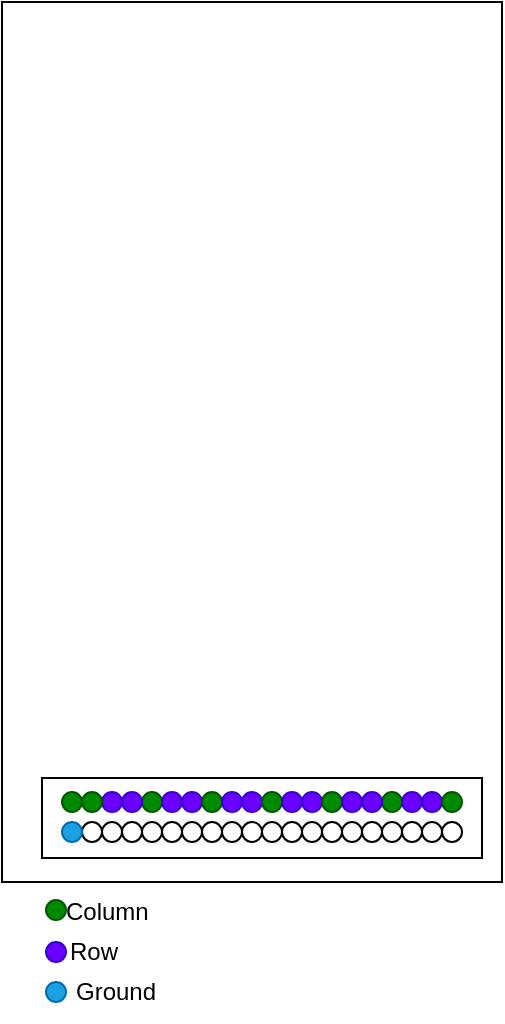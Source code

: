 <mxfile version="21.4.0" type="device">
  <diagram name="Page-1" id="gGNRgb0aj2Bi2EEb9K6Y">
    <mxGraphModel dx="1339" dy="753" grid="1" gridSize="10" guides="1" tooltips="1" connect="1" arrows="1" fold="1" page="1" pageScale="1" pageWidth="850" pageHeight="1100" math="0" shadow="0">
      <root>
        <mxCell id="0" />
        <mxCell id="1" parent="0" />
        <mxCell id="khi4yiSslxtjA7y-Bpzj-1" value="" style="rounded=0;whiteSpace=wrap;html=1;" vertex="1" parent="1">
          <mxGeometry x="230" y="100" width="250" height="440" as="geometry" />
        </mxCell>
        <mxCell id="khi4yiSslxtjA7y-Bpzj-2" value="" style="rounded=0;whiteSpace=wrap;html=1;" vertex="1" parent="1">
          <mxGeometry x="250" y="488" width="220" height="40" as="geometry" />
        </mxCell>
        <mxCell id="khi4yiSslxtjA7y-Bpzj-10" value="" style="group" vertex="1" connectable="0" parent="1">
          <mxGeometry x="280" y="495" width="10" height="25" as="geometry" />
        </mxCell>
        <mxCell id="khi4yiSslxtjA7y-Bpzj-11" value="" style="ellipse;whiteSpace=wrap;html=1;fillColor=#6a00ff;fontColor=#ffffff;strokeColor=#3700CC;" vertex="1" parent="khi4yiSslxtjA7y-Bpzj-10">
          <mxGeometry width="10" height="10" as="geometry" />
        </mxCell>
        <mxCell id="khi4yiSslxtjA7y-Bpzj-12" value="" style="ellipse;whiteSpace=wrap;html=1;" vertex="1" parent="khi4yiSslxtjA7y-Bpzj-10">
          <mxGeometry y="15" width="10" height="10" as="geometry" />
        </mxCell>
        <mxCell id="khi4yiSslxtjA7y-Bpzj-22" value="" style="group;container=0;" vertex="1" connectable="0" parent="1">
          <mxGeometry x="320" y="495" width="10" height="25" as="geometry" />
        </mxCell>
        <mxCell id="khi4yiSslxtjA7y-Bpzj-28" value="" style="group;container=0;" vertex="1" connectable="0" parent="1">
          <mxGeometry x="340" y="495" width="10" height="25" as="geometry" />
        </mxCell>
        <mxCell id="khi4yiSslxtjA7y-Bpzj-31" value="" style="group" vertex="1" connectable="0" parent="1">
          <mxGeometry x="350" y="495" width="10" height="25" as="geometry" />
        </mxCell>
        <mxCell id="khi4yiSslxtjA7y-Bpzj-32" value="" style="ellipse;whiteSpace=wrap;html=1;fillColor=#6a00ff;fontColor=#ffffff;strokeColor=#3700CC;" vertex="1" parent="khi4yiSslxtjA7y-Bpzj-31">
          <mxGeometry width="10" height="10" as="geometry" />
        </mxCell>
        <mxCell id="khi4yiSslxtjA7y-Bpzj-33" value="" style="ellipse;whiteSpace=wrap;html=1;" vertex="1" parent="khi4yiSslxtjA7y-Bpzj-31">
          <mxGeometry y="15" width="10" height="10" as="geometry" />
        </mxCell>
        <mxCell id="khi4yiSslxtjA7y-Bpzj-34" value="" style="group" vertex="1" connectable="0" parent="1">
          <mxGeometry x="360" y="495" width="10" height="25" as="geometry" />
        </mxCell>
        <mxCell id="khi4yiSslxtjA7y-Bpzj-35" value="" style="ellipse;whiteSpace=wrap;html=1;fillColor=#008a00;fontColor=#ffffff;strokeColor=#005700;" vertex="1" parent="khi4yiSslxtjA7y-Bpzj-34">
          <mxGeometry width="10" height="10" as="geometry" />
        </mxCell>
        <mxCell id="khi4yiSslxtjA7y-Bpzj-36" value="" style="ellipse;whiteSpace=wrap;html=1;" vertex="1" parent="khi4yiSslxtjA7y-Bpzj-34">
          <mxGeometry y="15" width="10" height="10" as="geometry" />
        </mxCell>
        <mxCell id="khi4yiSslxtjA7y-Bpzj-52" value="" style="group" vertex="1" connectable="0" parent="1">
          <mxGeometry x="420" y="495" width="10" height="25" as="geometry" />
        </mxCell>
        <mxCell id="khi4yiSslxtjA7y-Bpzj-53" value="" style="ellipse;whiteSpace=wrap;html=1;fillColor=#008a00;fontColor=#ffffff;strokeColor=#005700;" vertex="1" parent="khi4yiSslxtjA7y-Bpzj-52">
          <mxGeometry width="10" height="10" as="geometry" />
        </mxCell>
        <mxCell id="khi4yiSslxtjA7y-Bpzj-54" value="" style="ellipse;whiteSpace=wrap;html=1;" vertex="1" parent="khi4yiSslxtjA7y-Bpzj-52">
          <mxGeometry y="15" width="10" height="10" as="geometry" />
        </mxCell>
        <mxCell id="khi4yiSslxtjA7y-Bpzj-17" value="" style="ellipse;whiteSpace=wrap;html=1;fillColor=#008a00;fontColor=#ffffff;strokeColor=#005700;" vertex="1" parent="1">
          <mxGeometry x="300" y="495" width="10" height="10" as="geometry" />
        </mxCell>
        <mxCell id="khi4yiSslxtjA7y-Bpzj-18" value="" style="ellipse;whiteSpace=wrap;html=1;" vertex="1" parent="1">
          <mxGeometry x="300" y="510" width="10" height="10" as="geometry" />
        </mxCell>
        <mxCell id="khi4yiSslxtjA7y-Bpzj-20" value="" style="ellipse;whiteSpace=wrap;html=1;fillColor=#6a00ff;fontColor=#ffffff;strokeColor=#3700CC;" vertex="1" parent="1">
          <mxGeometry x="310" y="495" width="10" height="10" as="geometry" />
        </mxCell>
        <mxCell id="khi4yiSslxtjA7y-Bpzj-21" value="" style="ellipse;whiteSpace=wrap;html=1;" vertex="1" parent="1">
          <mxGeometry x="310" y="510" width="10" height="10" as="geometry" />
        </mxCell>
        <mxCell id="khi4yiSslxtjA7y-Bpzj-23" value="" style="ellipse;whiteSpace=wrap;html=1;fillColor=#6a00ff;fontColor=#ffffff;strokeColor=#3700CC;" vertex="1" parent="1">
          <mxGeometry x="320" y="495" width="10" height="10" as="geometry" />
        </mxCell>
        <mxCell id="khi4yiSslxtjA7y-Bpzj-24" value="" style="ellipse;whiteSpace=wrap;html=1;" vertex="1" parent="1">
          <mxGeometry x="320" y="510" width="10" height="10" as="geometry" />
        </mxCell>
        <mxCell id="khi4yiSslxtjA7y-Bpzj-26" value="" style="ellipse;whiteSpace=wrap;html=1;fillColor=#008a00;fontColor=#ffffff;strokeColor=#005700;" vertex="1" parent="1">
          <mxGeometry x="330" y="495" width="10" height="10" as="geometry" />
        </mxCell>
        <mxCell id="khi4yiSslxtjA7y-Bpzj-27" value="" style="ellipse;whiteSpace=wrap;html=1;" vertex="1" parent="1">
          <mxGeometry x="330" y="510" width="10" height="10" as="geometry" />
        </mxCell>
        <mxCell id="khi4yiSslxtjA7y-Bpzj-38" value="" style="ellipse;whiteSpace=wrap;html=1;fillColor=#6a00ff;fontColor=#ffffff;strokeColor=#3700CC;" vertex="1" parent="1">
          <mxGeometry x="370" y="495" width="10" height="10" as="geometry" />
        </mxCell>
        <mxCell id="khi4yiSslxtjA7y-Bpzj-39" value="" style="ellipse;whiteSpace=wrap;html=1;" vertex="1" parent="1">
          <mxGeometry x="370" y="510" width="10" height="10" as="geometry" />
        </mxCell>
        <mxCell id="khi4yiSslxtjA7y-Bpzj-41" value="" style="ellipse;whiteSpace=wrap;html=1;fillColor=#6a00ff;fontColor=#ffffff;strokeColor=#3700CC;" vertex="1" parent="1">
          <mxGeometry x="380" y="495" width="10" height="10" as="geometry" />
        </mxCell>
        <mxCell id="khi4yiSslxtjA7y-Bpzj-42" value="" style="ellipse;whiteSpace=wrap;html=1;" vertex="1" parent="1">
          <mxGeometry x="380" y="510" width="10" height="10" as="geometry" />
        </mxCell>
        <mxCell id="khi4yiSslxtjA7y-Bpzj-43" value="" style="group;container=0;" vertex="1" connectable="0" parent="1">
          <mxGeometry x="390" y="495" width="10" height="25" as="geometry" />
        </mxCell>
        <mxCell id="khi4yiSslxtjA7y-Bpzj-44" value="" style="ellipse;whiteSpace=wrap;html=1;fillColor=#008a00;fontColor=#ffffff;strokeColor=#005700;" vertex="1" parent="1">
          <mxGeometry x="390" y="495" width="10" height="10" as="geometry" />
        </mxCell>
        <mxCell id="khi4yiSslxtjA7y-Bpzj-45" value="" style="ellipse;whiteSpace=wrap;html=1;" vertex="1" parent="1">
          <mxGeometry x="390" y="510" width="10" height="10" as="geometry" />
        </mxCell>
        <mxCell id="khi4yiSslxtjA7y-Bpzj-50" value="" style="ellipse;whiteSpace=wrap;html=1;fillColor=#6a00ff;fontColor=#ffffff;strokeColor=#3700CC;" vertex="1" parent="1">
          <mxGeometry x="410" y="495" width="10" height="10" as="geometry" />
        </mxCell>
        <mxCell id="khi4yiSslxtjA7y-Bpzj-51" value="" style="ellipse;whiteSpace=wrap;html=1;" vertex="1" parent="1">
          <mxGeometry x="410" y="510" width="10" height="10" as="geometry" />
        </mxCell>
        <mxCell id="khi4yiSslxtjA7y-Bpzj-59" value="" style="ellipse;whiteSpace=wrap;html=1;fillColor=#6a00ff;fontColor=#ffffff;strokeColor=#3700CC;" vertex="1" parent="1">
          <mxGeometry x="440" y="495" width="10" height="10" as="geometry" />
        </mxCell>
        <mxCell id="khi4yiSslxtjA7y-Bpzj-60" value="" style="ellipse;whiteSpace=wrap;html=1;" vertex="1" parent="1">
          <mxGeometry x="440" y="510" width="10" height="10" as="geometry" />
        </mxCell>
        <mxCell id="khi4yiSslxtjA7y-Bpzj-29" value="" style="ellipse;whiteSpace=wrap;html=1;fillColor=#6a00ff;fontColor=#ffffff;strokeColor=#3700CC;" vertex="1" parent="1">
          <mxGeometry x="340" y="495" width="10" height="10" as="geometry" />
        </mxCell>
        <mxCell id="khi4yiSslxtjA7y-Bpzj-30" value="" style="ellipse;whiteSpace=wrap;html=1;" vertex="1" parent="1">
          <mxGeometry x="340" y="510" width="10" height="10" as="geometry" />
        </mxCell>
        <mxCell id="khi4yiSslxtjA7y-Bpzj-47" value="" style="ellipse;whiteSpace=wrap;html=1;fillColor=#6a00ff;fontColor=#ffffff;strokeColor=#3700CC;" vertex="1" parent="1">
          <mxGeometry x="400" y="495" width="10" height="10" as="geometry" />
        </mxCell>
        <mxCell id="khi4yiSslxtjA7y-Bpzj-48" value="" style="ellipse;whiteSpace=wrap;html=1;" vertex="1" parent="1">
          <mxGeometry x="400" y="510" width="10" height="10" as="geometry" />
        </mxCell>
        <mxCell id="khi4yiSslxtjA7y-Bpzj-56" value="" style="ellipse;whiteSpace=wrap;html=1;fillColor=#6a00ff;fontColor=#ffffff;strokeColor=#3700CC;" vertex="1" parent="1">
          <mxGeometry x="430" y="495" width="10" height="10" as="geometry" />
        </mxCell>
        <mxCell id="khi4yiSslxtjA7y-Bpzj-57" value="" style="ellipse;whiteSpace=wrap;html=1;" vertex="1" parent="1">
          <mxGeometry x="430" y="510" width="10" height="10" as="geometry" />
        </mxCell>
        <mxCell id="khi4yiSslxtjA7y-Bpzj-62" value="" style="ellipse;whiteSpace=wrap;html=1;fillColor=#008a00;fontColor=#ffffff;strokeColor=#005700;" vertex="1" parent="1">
          <mxGeometry x="450" y="495" width="10" height="10" as="geometry" />
        </mxCell>
        <mxCell id="khi4yiSslxtjA7y-Bpzj-63" value="" style="ellipse;whiteSpace=wrap;html=1;" vertex="1" parent="1">
          <mxGeometry x="450" y="510" width="10" height="10" as="geometry" />
        </mxCell>
        <mxCell id="khi4yiSslxtjA7y-Bpzj-8" value="" style="ellipse;whiteSpace=wrap;html=1;fillColor=#008a00;fontColor=#ffffff;strokeColor=#005700;" vertex="1" parent="1">
          <mxGeometry x="270" y="495" width="10" height="10" as="geometry" />
        </mxCell>
        <mxCell id="khi4yiSslxtjA7y-Bpzj-9" value="" style="ellipse;whiteSpace=wrap;html=1;" vertex="1" parent="1">
          <mxGeometry x="270" y="510" width="10" height="10" as="geometry" />
        </mxCell>
        <mxCell id="khi4yiSslxtjA7y-Bpzj-3" value="" style="ellipse;whiteSpace=wrap;html=1;fillColor=#008a00;fontColor=#ffffff;strokeColor=#005700;" vertex="1" parent="1">
          <mxGeometry x="260" y="495" width="10" height="10" as="geometry" />
        </mxCell>
        <mxCell id="khi4yiSslxtjA7y-Bpzj-5" value="" style="ellipse;whiteSpace=wrap;html=1;fillColor=#1ba1e2;fontColor=#ffffff;strokeColor=#006EAF;" vertex="1" parent="1">
          <mxGeometry x="260" y="510" width="10" height="10" as="geometry" />
        </mxCell>
        <mxCell id="khi4yiSslxtjA7y-Bpzj-65" value="" style="ellipse;whiteSpace=wrap;html=1;fillColor=#008a00;fontColor=#ffffff;strokeColor=#005700;" vertex="1" parent="1">
          <mxGeometry x="252" y="549" width="10" height="10" as="geometry" />
        </mxCell>
        <mxCell id="khi4yiSslxtjA7y-Bpzj-66" value="Column" style="text;html=1;strokeColor=none;fillColor=none;align=left;verticalAlign=middle;whiteSpace=wrap;rounded=0;" vertex="1" parent="1">
          <mxGeometry x="260" y="540" width="60" height="30" as="geometry" />
        </mxCell>
        <mxCell id="khi4yiSslxtjA7y-Bpzj-14" value="" style="ellipse;whiteSpace=wrap;html=1;fillColor=#6a00ff;fontColor=#ffffff;strokeColor=#3700CC;" vertex="1" parent="1">
          <mxGeometry x="290" y="495" width="10" height="10" as="geometry" />
        </mxCell>
        <mxCell id="khi4yiSslxtjA7y-Bpzj-15" value="" style="ellipse;whiteSpace=wrap;html=1;" vertex="1" parent="1">
          <mxGeometry x="290" y="510" width="10" height="10" as="geometry" />
        </mxCell>
        <mxCell id="khi4yiSslxtjA7y-Bpzj-71" value="" style="ellipse;whiteSpace=wrap;html=1;fillColor=#6a00ff;fontColor=#ffffff;strokeColor=#3700CC;" vertex="1" parent="1">
          <mxGeometry x="252" y="570" width="10" height="10" as="geometry" />
        </mxCell>
        <mxCell id="khi4yiSslxtjA7y-Bpzj-72" value="Row" style="text;html=1;strokeColor=none;fillColor=none;align=left;verticalAlign=middle;whiteSpace=wrap;rounded=0;" vertex="1" parent="1">
          <mxGeometry x="262" y="560" width="60" height="30" as="geometry" />
        </mxCell>
        <mxCell id="khi4yiSslxtjA7y-Bpzj-73" value="" style="ellipse;whiteSpace=wrap;html=1;fillColor=#1ba1e2;fontColor=#ffffff;strokeColor=#006EAF;" vertex="1" parent="1">
          <mxGeometry x="252" y="590" width="10" height="10" as="geometry" />
        </mxCell>
        <mxCell id="khi4yiSslxtjA7y-Bpzj-74" value="Ground" style="text;html=1;strokeColor=none;fillColor=none;align=left;verticalAlign=middle;whiteSpace=wrap;rounded=0;" vertex="1" parent="1">
          <mxGeometry x="265" y="580" width="60" height="30" as="geometry" />
        </mxCell>
      </root>
    </mxGraphModel>
  </diagram>
</mxfile>

